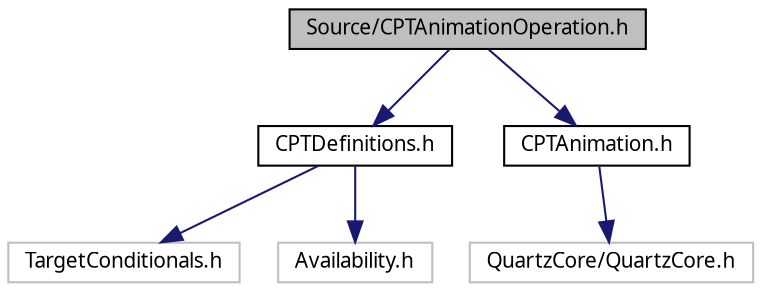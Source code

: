 digraph "Source/CPTAnimationOperation.h"
{
 // LATEX_PDF_SIZE
  bgcolor="transparent";
  edge [fontname="Lucinda Grande",fontsize="10",labelfontname="Lucinda Grande",labelfontsize="10"];
  node [fontname="Lucinda Grande",fontsize="10",shape=record];
  Node1 [label="Source/CPTAnimationOperation.h",height=0.2,width=0.4,color="black", fillcolor="grey75", style="filled", fontcolor="black",tooltip=" "];
  Node1 -> Node2 [color="midnightblue",fontsize="10",style="solid",fontname="Lucinda Grande"];
  Node2 [label="CPTDefinitions.h",height=0.2,width=0.4,color="black",URL="$_c_p_t_definitions_8h.html",tooltip=" "];
  Node2 -> Node3 [color="midnightblue",fontsize="10",style="solid",fontname="Lucinda Grande"];
  Node3 [label="TargetConditionals.h",height=0.2,width=0.4,color="grey75",tooltip=" "];
  Node2 -> Node4 [color="midnightblue",fontsize="10",style="solid",fontname="Lucinda Grande"];
  Node4 [label="Availability.h",height=0.2,width=0.4,color="grey75",tooltip=" "];
  Node1 -> Node5 [color="midnightblue",fontsize="10",style="solid",fontname="Lucinda Grande"];
  Node5 [label="CPTAnimation.h",height=0.2,width=0.4,color="black",URL="$_c_p_t_animation_8h.html",tooltip=" "];
  Node5 -> Node6 [color="midnightblue",fontsize="10",style="solid",fontname="Lucinda Grande"];
  Node6 [label="QuartzCore/QuartzCore.h",height=0.2,width=0.4,color="grey75",tooltip=" "];
}
